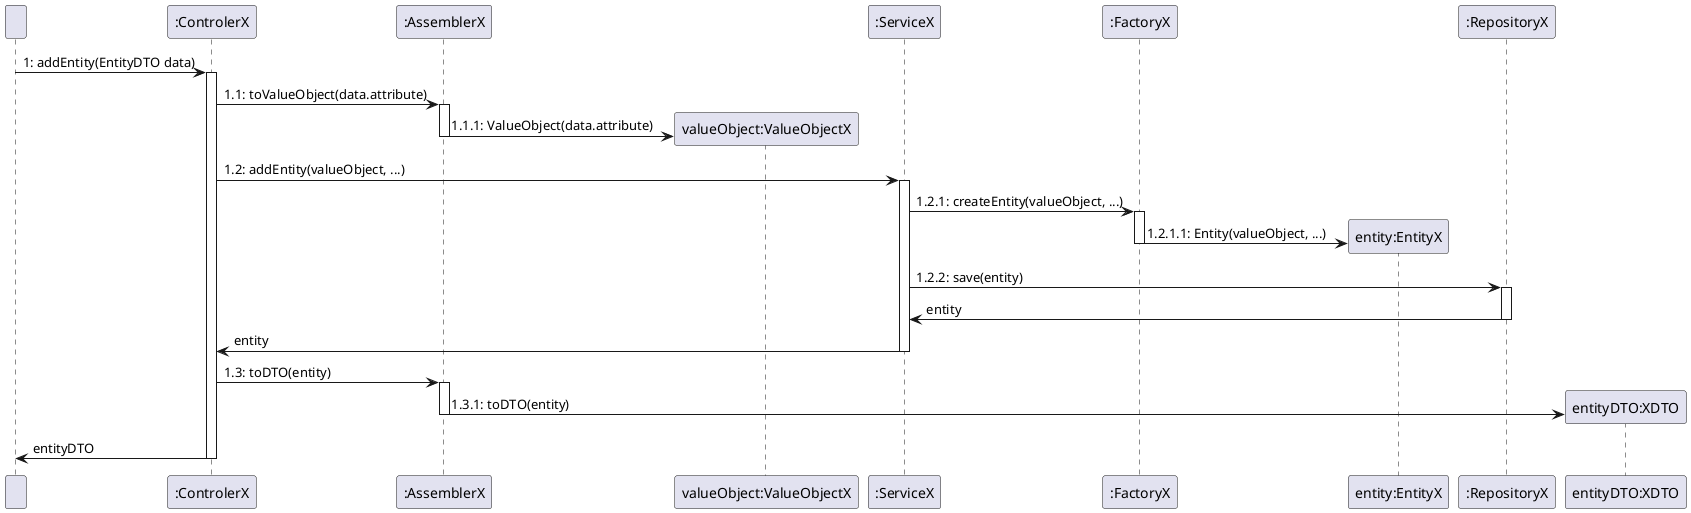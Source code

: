@startuml
participant "  " as User
participant ":ControlerX" as Controller
participant ":AssemblerX" as Assembler
participant "valueObject:ValueObjectX" as ValueObject
participant ":ServiceX" as Service
participant ":FactoryX" as Factory
participant "entity:EntityX" as Entity
participant ":RepositoryX" as Repository
participant "entityDTO:XDTO" as XDTO

User -> Controller: 1: addEntity(EntityDTO data)
activate Controller
Controller -> Assembler: 1.1: toValueObject(data.attribute)
activate Assembler
create ValueObject
Assembler -> ValueObject: 1.1.1: ValueObject(data.attribute)
deactivate Assembler
Controller -> Service: 1.2: addEntity(valueObject, ...)
activate Service
Service -> Factory: 1.2.1: createEntity(valueObject, ...)
activate Factory
create Entity
Factory -> Entity: 1.2.1.1: Entity(valueObject, ...)
deactivate Factory
Service -> Repository: 1.2.2: save(entity)
activate Repository
Repository -> Service: entity
deactivate Repository
Service -> Controller: entity
deactivate Service

Controller -> Assembler: 1.3: toDTO(entity)
activate Assembler
create XDTO
Assembler -> XDTO: 1.3.1: toDTO(entity)
deactivate Assembler
Controller -> User: entityDTO
deactivate Controller
@enduml